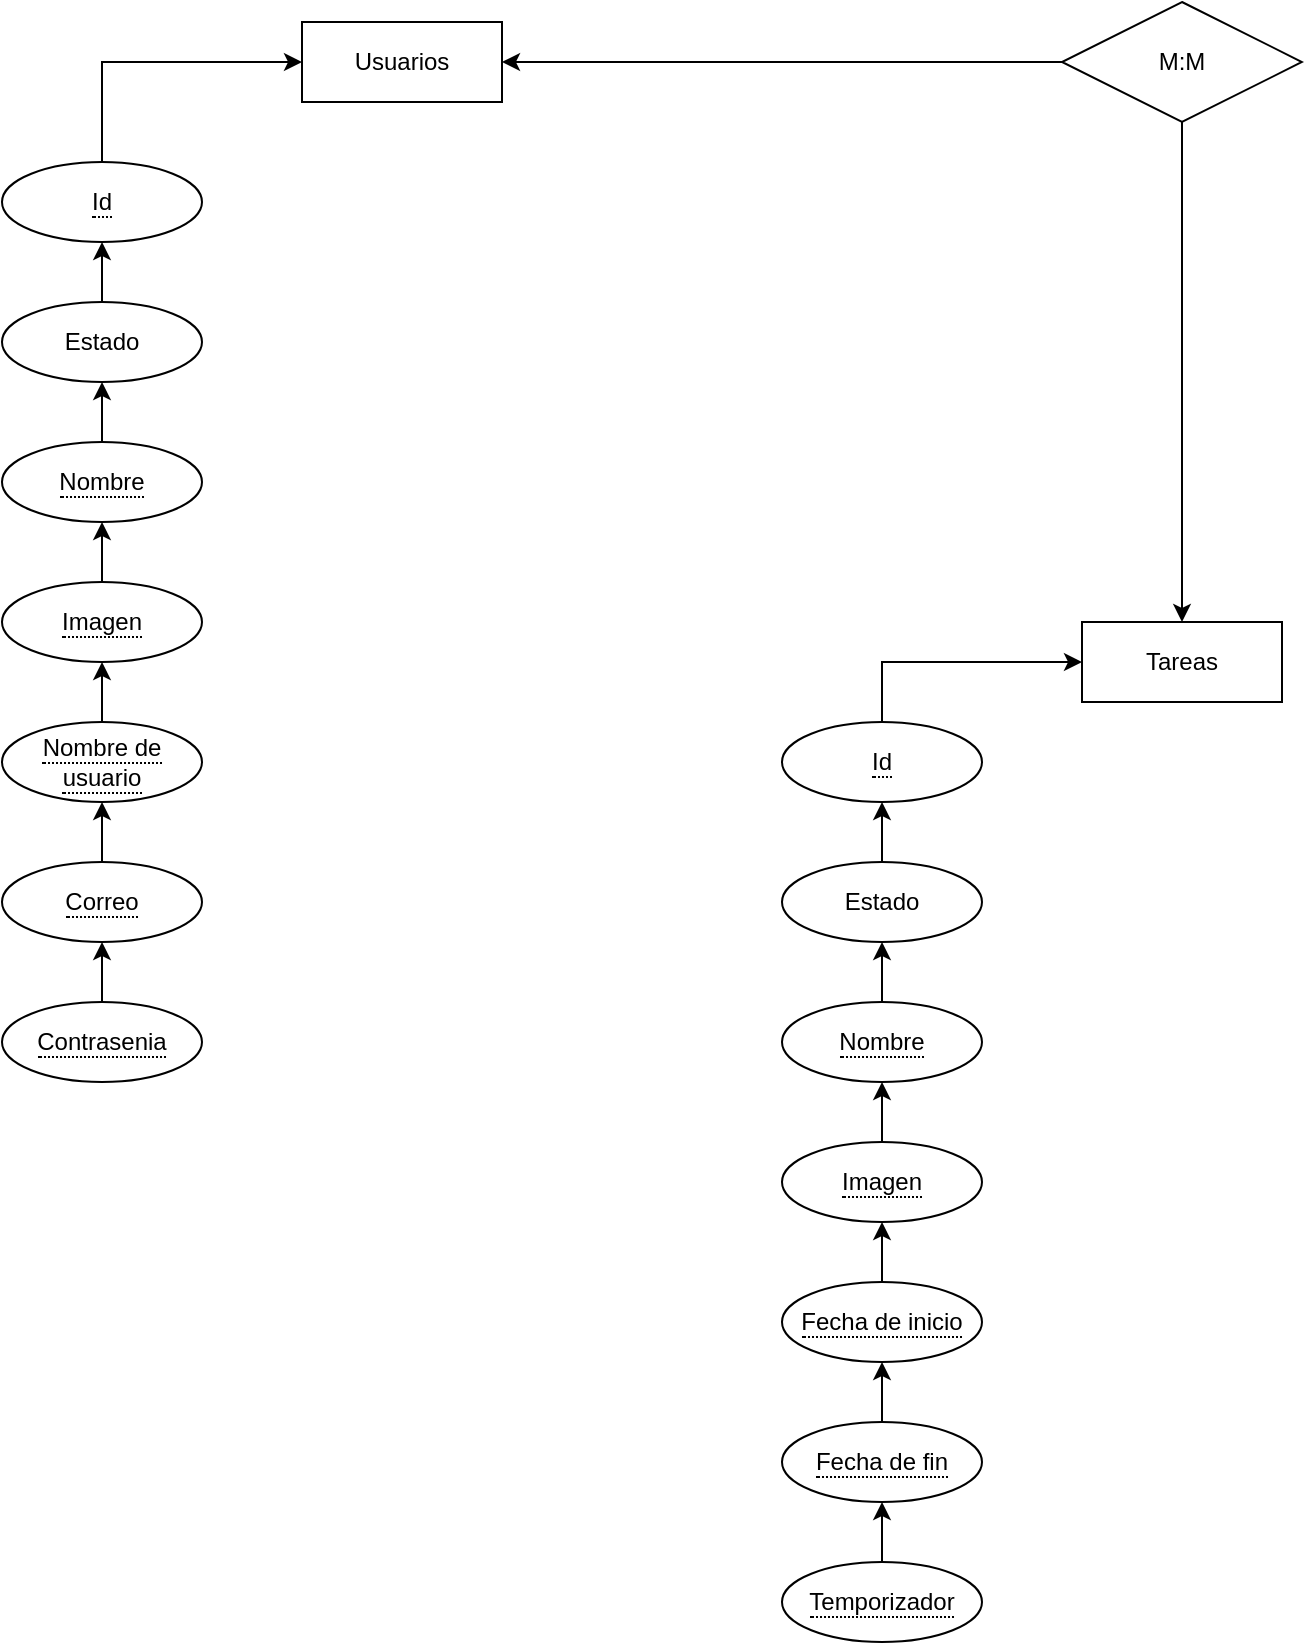 <mxfile version="22.1.18" type="github">
  <diagram name="Página-1" id="t9sZGeA3UtfjvMpdHqfp">
    <mxGraphModel dx="1434" dy="746" grid="1" gridSize="10" guides="1" tooltips="1" connect="1" arrows="1" fold="1" page="1" pageScale="1" pageWidth="827" pageHeight="1169" math="0" shadow="0">
      <root>
        <mxCell id="0" />
        <mxCell id="1" parent="0" />
        <mxCell id="4ciez_hd8-WoxLsswLyC-1" value="Usuarios" style="whiteSpace=wrap;html=1;align=center;" vertex="1" parent="1">
          <mxGeometry x="220" y="100" width="100" height="40" as="geometry" />
        </mxCell>
        <mxCell id="4ciez_hd8-WoxLsswLyC-2" value="Tareas" style="whiteSpace=wrap;html=1;align=center;" vertex="1" parent="1">
          <mxGeometry x="610" y="400" width="100" height="40" as="geometry" />
        </mxCell>
        <mxCell id="4ciez_hd8-WoxLsswLyC-20" style="edgeStyle=orthogonalEdgeStyle;rounded=0;orthogonalLoop=1;jettySize=auto;html=1;entryX=0;entryY=0.5;entryDx=0;entryDy=0;" edge="1" parent="1" source="4ciez_hd8-WoxLsswLyC-6" target="4ciez_hd8-WoxLsswLyC-1">
          <mxGeometry relative="1" as="geometry">
            <Array as="points">
              <mxPoint x="120" y="120" />
            </Array>
          </mxGeometry>
        </mxCell>
        <mxCell id="4ciez_hd8-WoxLsswLyC-6" value="&lt;span style=&quot;border-bottom: 1px dotted&quot;&gt;Id&lt;/span&gt;" style="ellipse;whiteSpace=wrap;html=1;align=center;" vertex="1" parent="1">
          <mxGeometry x="70" y="170" width="100" height="40" as="geometry" />
        </mxCell>
        <mxCell id="4ciez_hd8-WoxLsswLyC-19" style="edgeStyle=orthogonalEdgeStyle;rounded=0;orthogonalLoop=1;jettySize=auto;html=1;" edge="1" parent="1" source="4ciez_hd8-WoxLsswLyC-7" target="4ciez_hd8-WoxLsswLyC-6">
          <mxGeometry relative="1" as="geometry" />
        </mxCell>
        <mxCell id="4ciez_hd8-WoxLsswLyC-7" value="Estado" style="ellipse;whiteSpace=wrap;html=1;align=center;" vertex="1" parent="1">
          <mxGeometry x="70" y="240" width="100" height="40" as="geometry" />
        </mxCell>
        <mxCell id="4ciez_hd8-WoxLsswLyC-18" style="edgeStyle=orthogonalEdgeStyle;rounded=0;orthogonalLoop=1;jettySize=auto;html=1;" edge="1" parent="1" source="4ciez_hd8-WoxLsswLyC-8" target="4ciez_hd8-WoxLsswLyC-7">
          <mxGeometry relative="1" as="geometry" />
        </mxCell>
        <mxCell id="4ciez_hd8-WoxLsswLyC-8" value="&lt;span style=&quot;border-bottom: 1px dotted&quot;&gt;Nombre&lt;/span&gt;" style="ellipse;whiteSpace=wrap;html=1;align=center;" vertex="1" parent="1">
          <mxGeometry x="70" y="310" width="100" height="40" as="geometry" />
        </mxCell>
        <mxCell id="4ciez_hd8-WoxLsswLyC-17" style="edgeStyle=orthogonalEdgeStyle;rounded=0;orthogonalLoop=1;jettySize=auto;html=1;" edge="1" parent="1" source="4ciez_hd8-WoxLsswLyC-9" target="4ciez_hd8-WoxLsswLyC-8">
          <mxGeometry relative="1" as="geometry" />
        </mxCell>
        <mxCell id="4ciez_hd8-WoxLsswLyC-9" value="&lt;span style=&quot;border-bottom: 1px dotted&quot;&gt;Imagen&lt;/span&gt;" style="ellipse;whiteSpace=wrap;html=1;align=center;" vertex="1" parent="1">
          <mxGeometry x="70" y="380" width="100" height="40" as="geometry" />
        </mxCell>
        <mxCell id="4ciez_hd8-WoxLsswLyC-16" style="edgeStyle=orthogonalEdgeStyle;rounded=0;orthogonalLoop=1;jettySize=auto;html=1;" edge="1" parent="1" source="4ciez_hd8-WoxLsswLyC-10" target="4ciez_hd8-WoxLsswLyC-9">
          <mxGeometry relative="1" as="geometry" />
        </mxCell>
        <mxCell id="4ciez_hd8-WoxLsswLyC-10" value="&lt;span style=&quot;border-bottom: 1px dotted&quot;&gt;Nombre de usuario&lt;/span&gt;" style="ellipse;whiteSpace=wrap;html=1;align=center;" vertex="1" parent="1">
          <mxGeometry x="70" y="450" width="100" height="40" as="geometry" />
        </mxCell>
        <mxCell id="4ciez_hd8-WoxLsswLyC-15" style="edgeStyle=orthogonalEdgeStyle;rounded=0;orthogonalLoop=1;jettySize=auto;html=1;" edge="1" parent="1" source="4ciez_hd8-WoxLsswLyC-11" target="4ciez_hd8-WoxLsswLyC-10">
          <mxGeometry relative="1" as="geometry" />
        </mxCell>
        <mxCell id="4ciez_hd8-WoxLsswLyC-11" value="&lt;span style=&quot;border-bottom: 1px dotted&quot;&gt;Correo&lt;/span&gt;" style="ellipse;whiteSpace=wrap;html=1;align=center;" vertex="1" parent="1">
          <mxGeometry x="70" y="520" width="100" height="40" as="geometry" />
        </mxCell>
        <mxCell id="4ciez_hd8-WoxLsswLyC-14" style="edgeStyle=orthogonalEdgeStyle;rounded=0;orthogonalLoop=1;jettySize=auto;html=1;entryX=0.5;entryY=1;entryDx=0;entryDy=0;" edge="1" parent="1" source="4ciez_hd8-WoxLsswLyC-12" target="4ciez_hd8-WoxLsswLyC-11">
          <mxGeometry relative="1" as="geometry" />
        </mxCell>
        <mxCell id="4ciez_hd8-WoxLsswLyC-12" value="&lt;span style=&quot;border-bottom: 1px dotted&quot;&gt;Contrasenia&lt;/span&gt;" style="ellipse;whiteSpace=wrap;html=1;align=center;" vertex="1" parent="1">
          <mxGeometry x="70" y="590" width="100" height="40" as="geometry" />
        </mxCell>
        <mxCell id="4ciez_hd8-WoxLsswLyC-34" style="edgeStyle=orthogonalEdgeStyle;rounded=0;orthogonalLoop=1;jettySize=auto;html=1;entryX=0;entryY=0.5;entryDx=0;entryDy=0;" edge="1" parent="1" source="4ciez_hd8-WoxLsswLyC-21" target="4ciez_hd8-WoxLsswLyC-2">
          <mxGeometry relative="1" as="geometry">
            <Array as="points">
              <mxPoint x="510" y="420" />
            </Array>
          </mxGeometry>
        </mxCell>
        <mxCell id="4ciez_hd8-WoxLsswLyC-21" value="&lt;span style=&quot;border-bottom: 1px dotted&quot;&gt;Id&lt;/span&gt;" style="ellipse;whiteSpace=wrap;html=1;align=center;" vertex="1" parent="1">
          <mxGeometry x="460" y="450" width="100" height="40" as="geometry" />
        </mxCell>
        <mxCell id="4ciez_hd8-WoxLsswLyC-22" style="edgeStyle=orthogonalEdgeStyle;rounded=0;orthogonalLoop=1;jettySize=auto;html=1;" edge="1" parent="1" source="4ciez_hd8-WoxLsswLyC-23" target="4ciez_hd8-WoxLsswLyC-21">
          <mxGeometry relative="1" as="geometry" />
        </mxCell>
        <mxCell id="4ciez_hd8-WoxLsswLyC-23" value="Estado" style="ellipse;whiteSpace=wrap;html=1;align=center;" vertex="1" parent="1">
          <mxGeometry x="460" y="520" width="100" height="40" as="geometry" />
        </mxCell>
        <mxCell id="4ciez_hd8-WoxLsswLyC-24" style="edgeStyle=orthogonalEdgeStyle;rounded=0;orthogonalLoop=1;jettySize=auto;html=1;" edge="1" parent="1" source="4ciez_hd8-WoxLsswLyC-25" target="4ciez_hd8-WoxLsswLyC-23">
          <mxGeometry relative="1" as="geometry" />
        </mxCell>
        <mxCell id="4ciez_hd8-WoxLsswLyC-25" value="&lt;span style=&quot;border-bottom: 1px dotted&quot;&gt;Nombre&lt;/span&gt;" style="ellipse;whiteSpace=wrap;html=1;align=center;" vertex="1" parent="1">
          <mxGeometry x="460" y="590" width="100" height="40" as="geometry" />
        </mxCell>
        <mxCell id="4ciez_hd8-WoxLsswLyC-26" style="edgeStyle=orthogonalEdgeStyle;rounded=0;orthogonalLoop=1;jettySize=auto;html=1;" edge="1" parent="1" source="4ciez_hd8-WoxLsswLyC-27" target="4ciez_hd8-WoxLsswLyC-25">
          <mxGeometry relative="1" as="geometry" />
        </mxCell>
        <mxCell id="4ciez_hd8-WoxLsswLyC-27" value="&lt;span style=&quot;border-bottom: 1px dotted&quot;&gt;Imagen&lt;/span&gt;" style="ellipse;whiteSpace=wrap;html=1;align=center;" vertex="1" parent="1">
          <mxGeometry x="460" y="660" width="100" height="40" as="geometry" />
        </mxCell>
        <mxCell id="4ciez_hd8-WoxLsswLyC-28" style="edgeStyle=orthogonalEdgeStyle;rounded=0;orthogonalLoop=1;jettySize=auto;html=1;" edge="1" parent="1" source="4ciez_hd8-WoxLsswLyC-29" target="4ciez_hd8-WoxLsswLyC-27">
          <mxGeometry relative="1" as="geometry" />
        </mxCell>
        <mxCell id="4ciez_hd8-WoxLsswLyC-29" value="&lt;span style=&quot;border-bottom: 1px dotted&quot;&gt;Fecha de inicio&lt;/span&gt;" style="ellipse;whiteSpace=wrap;html=1;align=center;" vertex="1" parent="1">
          <mxGeometry x="460" y="730" width="100" height="40" as="geometry" />
        </mxCell>
        <mxCell id="4ciez_hd8-WoxLsswLyC-30" style="edgeStyle=orthogonalEdgeStyle;rounded=0;orthogonalLoop=1;jettySize=auto;html=1;" edge="1" parent="1" source="4ciez_hd8-WoxLsswLyC-31" target="4ciez_hd8-WoxLsswLyC-29">
          <mxGeometry relative="1" as="geometry" />
        </mxCell>
        <mxCell id="4ciez_hd8-WoxLsswLyC-31" value="&lt;span style=&quot;border-bottom: 1px dotted&quot;&gt;Fecha de fin&lt;/span&gt;" style="ellipse;whiteSpace=wrap;html=1;align=center;" vertex="1" parent="1">
          <mxGeometry x="460" y="800" width="100" height="40" as="geometry" />
        </mxCell>
        <mxCell id="4ciez_hd8-WoxLsswLyC-32" style="edgeStyle=orthogonalEdgeStyle;rounded=0;orthogonalLoop=1;jettySize=auto;html=1;entryX=0.5;entryY=1;entryDx=0;entryDy=0;" edge="1" parent="1" source="4ciez_hd8-WoxLsswLyC-33" target="4ciez_hd8-WoxLsswLyC-31">
          <mxGeometry relative="1" as="geometry" />
        </mxCell>
        <mxCell id="4ciez_hd8-WoxLsswLyC-33" value="&lt;span style=&quot;border-bottom: 1px dotted&quot;&gt;Temporizador&lt;/span&gt;" style="ellipse;whiteSpace=wrap;html=1;align=center;" vertex="1" parent="1">
          <mxGeometry x="460" y="870" width="100" height="40" as="geometry" />
        </mxCell>
        <mxCell id="4ciez_hd8-WoxLsswLyC-39" style="edgeStyle=orthogonalEdgeStyle;rounded=0;orthogonalLoop=1;jettySize=auto;html=1;entryX=1;entryY=0.5;entryDx=0;entryDy=0;" edge="1" parent="1" source="4ciez_hd8-WoxLsswLyC-35" target="4ciez_hd8-WoxLsswLyC-1">
          <mxGeometry relative="1" as="geometry" />
        </mxCell>
        <mxCell id="4ciez_hd8-WoxLsswLyC-40" style="edgeStyle=orthogonalEdgeStyle;rounded=0;orthogonalLoop=1;jettySize=auto;html=1;entryX=0.5;entryY=0;entryDx=0;entryDy=0;" edge="1" parent="1" source="4ciez_hd8-WoxLsswLyC-35" target="4ciez_hd8-WoxLsswLyC-2">
          <mxGeometry relative="1" as="geometry" />
        </mxCell>
        <mxCell id="4ciez_hd8-WoxLsswLyC-35" value="M:M" style="shape=rhombus;perimeter=rhombusPerimeter;whiteSpace=wrap;html=1;align=center;" vertex="1" parent="1">
          <mxGeometry x="600" y="90" width="120" height="60" as="geometry" />
        </mxCell>
      </root>
    </mxGraphModel>
  </diagram>
</mxfile>
